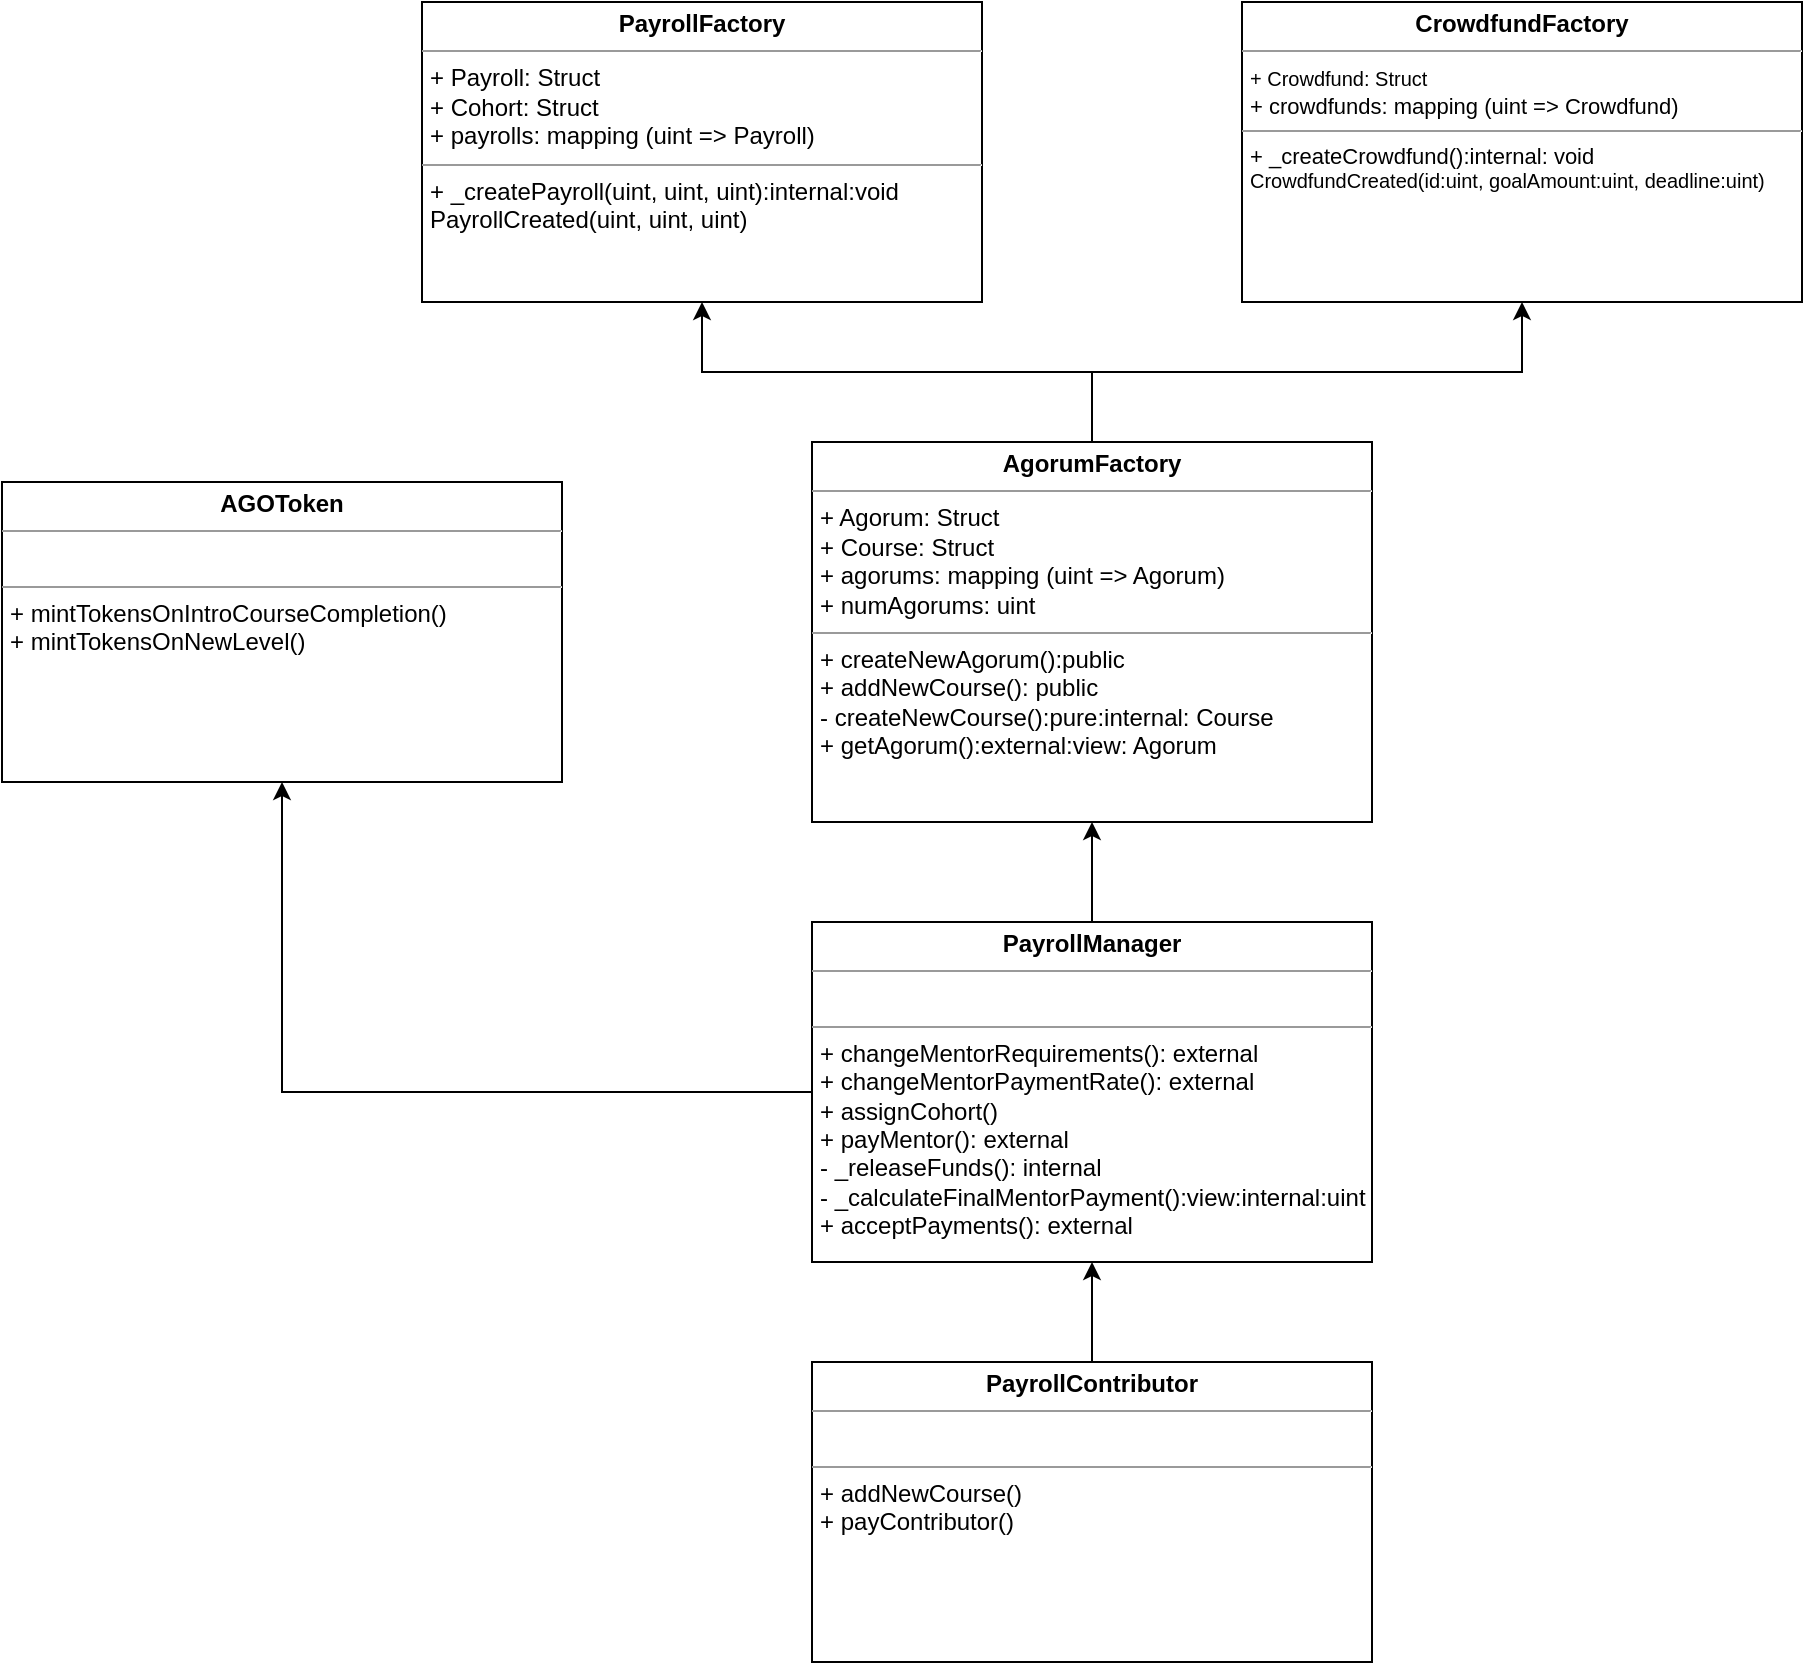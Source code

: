 <mxfile version="14.6.1" type="github">
  <diagram name="Page-1" id="e7e014a7-5840-1c2e-5031-d8a46d1fe8dd">
    <mxGraphModel dx="1635" dy="1000" grid="1" gridSize="10" guides="1" tooltips="1" connect="1" arrows="1" fold="1" page="1" pageScale="1" pageWidth="1169" pageHeight="826" background="none" math="0" shadow="0">
      <root>
        <mxCell id="0" />
        <mxCell id="1" parent="0" />
        <mxCell id="2CAdLDXCIrdc5IyM4cBc-42" value="&lt;p style=&quot;margin: 0px ; margin-top: 4px ; text-align: center&quot;&gt;&lt;b&gt;PayrollFactory&lt;/b&gt;&lt;/p&gt;&lt;hr size=&quot;1&quot;&gt;&lt;p style=&quot;margin: 0px ; margin-left: 4px&quot;&gt;+ Payroll: Struct&lt;/p&gt;&lt;p style=&quot;margin: 0px ; margin-left: 4px&quot;&gt;+ Cohort: Struct&lt;/p&gt;&lt;p style=&quot;margin: 0px ; margin-left: 4px&quot;&gt;+ payrolls: mapping (uint =&amp;gt; Payroll)&lt;/p&gt;&lt;hr size=&quot;1&quot;&gt;&lt;p style=&quot;margin: 0px ; margin-left: 4px&quot;&gt;+ _createPayroll(uint, uint, uint):internal:void&lt;/p&gt;&lt;p style=&quot;margin: 0px ; margin-left: 4px&quot;&gt;PayrollCreated(uint, uint, uint)&lt;/p&gt;" style="verticalAlign=top;align=left;overflow=fill;fontSize=12;fontFamily=Helvetica;html=1;" vertex="1" parent="1">
          <mxGeometry x="250" y="50" width="280" height="150" as="geometry" />
        </mxCell>
        <mxCell id="2CAdLDXCIrdc5IyM4cBc-43" value="&lt;p style=&quot;margin: 0px ; margin-top: 4px ; text-align: center&quot;&gt;&lt;b&gt;&lt;font style=&quot;font-size: 12px&quot;&gt;CrowdfundFactory&lt;/font&gt;&lt;/b&gt;&lt;/p&gt;&lt;hr size=&quot;1&quot;&gt;&lt;p style=&quot;margin: 0px ; margin-left: 4px&quot;&gt;&lt;font style=&quot;font-size: 10px&quot;&gt;+ Crowdfund: Struct&lt;/font&gt;&lt;/p&gt;&lt;p style=&quot;margin: 0px 0px 0px 4px ; font-size: 11px&quot;&gt;&lt;font style=&quot;font-size: 11px&quot;&gt;+ crowdfunds: mapping (uint =&amp;gt; Crowdfund)&lt;/font&gt;&lt;/p&gt;&lt;hr size=&quot;1&quot; style=&quot;font-size: 11px&quot;&gt;&lt;p style=&quot;margin: 0px 0px 0px 4px ; font-size: 11px&quot;&gt;&lt;font style=&quot;font-size: 11px&quot;&gt;+ _createCrowdfund():internal: void&lt;/font&gt;&lt;/p&gt;&lt;p style=&quot;margin: 0px 0px 0px 4px ; font-size: 10px&quot;&gt;&lt;font style=&quot;font-size: 10px&quot;&gt;CrowdfundCreated(id:uint, goalAmount:uint, deadlin&lt;/font&gt;&lt;font style=&quot;font-size: 10px&quot;&gt;e:uint)&lt;/font&gt;&lt;/p&gt;" style="verticalAlign=top;align=left;overflow=fill;fontSize=12;fontFamily=Helvetica;html=1;" vertex="1" parent="1">
          <mxGeometry x="660" y="50" width="280" height="150" as="geometry" />
        </mxCell>
        <mxCell id="2CAdLDXCIrdc5IyM4cBc-48" style="edgeStyle=orthogonalEdgeStyle;rounded=0;orthogonalLoop=1;jettySize=auto;html=1;entryX=0.5;entryY=1;entryDx=0;entryDy=0;" edge="1" parent="1" source="2CAdLDXCIrdc5IyM4cBc-44" target="2CAdLDXCIrdc5IyM4cBc-42">
          <mxGeometry relative="1" as="geometry" />
        </mxCell>
        <mxCell id="2CAdLDXCIrdc5IyM4cBc-49" style="edgeStyle=orthogonalEdgeStyle;rounded=0;orthogonalLoop=1;jettySize=auto;html=1;" edge="1" parent="1" source="2CAdLDXCIrdc5IyM4cBc-44" target="2CAdLDXCIrdc5IyM4cBc-43">
          <mxGeometry relative="1" as="geometry" />
        </mxCell>
        <mxCell id="2CAdLDXCIrdc5IyM4cBc-44" value="&lt;p style=&quot;margin: 0px ; margin-top: 4px ; text-align: center&quot;&gt;&lt;b&gt;AgorumFactory&lt;/b&gt;&lt;/p&gt;&lt;hr size=&quot;1&quot;&gt;&lt;p style=&quot;margin: 0px ; margin-left: 4px&quot;&gt;+ Agorum: Struct&lt;/p&gt;&lt;p style=&quot;margin: 0px ; margin-left: 4px&quot;&gt;+ Course: Struct&lt;/p&gt;&lt;p style=&quot;margin: 0px ; margin-left: 4px&quot;&gt;+ agorums: mapping (uint =&amp;gt; Agorum)&lt;/p&gt;&lt;p style=&quot;margin: 0px ; margin-left: 4px&quot;&gt;+ numAgorums: uint&lt;/p&gt;&lt;hr size=&quot;1&quot;&gt;&lt;p style=&quot;margin: 0px ; margin-left: 4px&quot;&gt;+ createNewAgorum():public&lt;/p&gt;&lt;p style=&quot;margin: 0px ; margin-left: 4px&quot;&gt;+ addNewCourse(): public&lt;/p&gt;&lt;p style=&quot;margin: 0px ; margin-left: 4px&quot;&gt;- createNewCourse():pure:internal: Course&lt;/p&gt;&lt;p style=&quot;margin: 0px ; margin-left: 4px&quot;&gt;+ getAgorum():external:view: Agorum&lt;/p&gt;" style="verticalAlign=top;align=left;overflow=fill;fontSize=12;fontFamily=Helvetica;html=1;" vertex="1" parent="1">
          <mxGeometry x="445" y="270" width="280" height="190" as="geometry" />
        </mxCell>
        <mxCell id="2CAdLDXCIrdc5IyM4cBc-50" style="edgeStyle=orthogonalEdgeStyle;rounded=0;orthogonalLoop=1;jettySize=auto;html=1;entryX=0.5;entryY=1;entryDx=0;entryDy=0;" edge="1" parent="1" source="2CAdLDXCIrdc5IyM4cBc-45" target="2CAdLDXCIrdc5IyM4cBc-44">
          <mxGeometry relative="1" as="geometry" />
        </mxCell>
        <mxCell id="2CAdLDXCIrdc5IyM4cBc-54" style="edgeStyle=orthogonalEdgeStyle;rounded=0;orthogonalLoop=1;jettySize=auto;html=1;entryX=0.5;entryY=1;entryDx=0;entryDy=0;" edge="1" parent="1" source="2CAdLDXCIrdc5IyM4cBc-45" target="2CAdLDXCIrdc5IyM4cBc-53">
          <mxGeometry relative="1" as="geometry" />
        </mxCell>
        <mxCell id="2CAdLDXCIrdc5IyM4cBc-45" value="&lt;p style=&quot;margin: 0px ; margin-top: 4px ; text-align: center&quot;&gt;&lt;b&gt;PayrollManager&lt;/b&gt;&lt;/p&gt;&lt;hr size=&quot;1&quot;&gt;&lt;p style=&quot;margin: 0px ; margin-left: 4px&quot;&gt;&lt;br&gt;&lt;/p&gt;&lt;hr size=&quot;1&quot;&gt;&lt;p style=&quot;margin: 0px ; margin-left: 4px&quot;&gt;+ changeMentorRequirements(): external&lt;/p&gt;&lt;p style=&quot;margin: 0px ; margin-left: 4px&quot;&gt;+ changeMentorPaymentRate(): external&lt;/p&gt;&lt;p style=&quot;margin: 0px ; margin-left: 4px&quot;&gt;+ assignCohort()&lt;/p&gt;&lt;p style=&quot;margin: 0px ; margin-left: 4px&quot;&gt;+ payMentor(): external&lt;/p&gt;&lt;p style=&quot;margin: 0px ; margin-left: 4px&quot;&gt;- _releaseFunds(): internal&lt;/p&gt;&lt;p style=&quot;margin: 0px ; margin-left: 4px&quot;&gt;- _calculateFinalMentorPayment():view:internal:uint&lt;/p&gt;&lt;p style=&quot;margin: 0px ; margin-left: 4px&quot;&gt;+ acceptPayments(): external&lt;/p&gt;" style="verticalAlign=top;align=left;overflow=fill;fontSize=12;fontFamily=Helvetica;html=1;" vertex="1" parent="1">
          <mxGeometry x="445" y="510" width="280" height="170" as="geometry" />
        </mxCell>
        <mxCell id="2CAdLDXCIrdc5IyM4cBc-51" style="edgeStyle=orthogonalEdgeStyle;rounded=0;orthogonalLoop=1;jettySize=auto;html=1;entryX=0.5;entryY=1;entryDx=0;entryDy=0;" edge="1" parent="1" source="2CAdLDXCIrdc5IyM4cBc-46" target="2CAdLDXCIrdc5IyM4cBc-45">
          <mxGeometry relative="1" as="geometry" />
        </mxCell>
        <mxCell id="2CAdLDXCIrdc5IyM4cBc-46" value="&lt;p style=&quot;margin: 0px ; margin-top: 4px ; text-align: center&quot;&gt;&lt;b&gt;PayrollContributor&lt;/b&gt;&lt;/p&gt;&lt;hr size=&quot;1&quot;&gt;&lt;p style=&quot;margin: 0px ; margin-left: 4px&quot;&gt;&lt;br&gt;&lt;/p&gt;&lt;hr size=&quot;1&quot;&gt;&lt;p style=&quot;margin: 0px ; margin-left: 4px&quot;&gt;+ addNewCourse()&lt;/p&gt;&lt;p style=&quot;margin: 0px ; margin-left: 4px&quot;&gt;+ payContributor()&lt;/p&gt;" style="verticalAlign=top;align=left;overflow=fill;fontSize=12;fontFamily=Helvetica;html=1;" vertex="1" parent="1">
          <mxGeometry x="445" y="730" width="280" height="150" as="geometry" />
        </mxCell>
        <mxCell id="2CAdLDXCIrdc5IyM4cBc-53" value="&lt;p style=&quot;margin: 0px ; margin-top: 4px ; text-align: center&quot;&gt;&lt;b&gt;AGOToken&lt;/b&gt;&lt;/p&gt;&lt;hr size=&quot;1&quot;&gt;&lt;p style=&quot;margin: 0px ; margin-left: 4px&quot;&gt;&lt;br&gt;&lt;/p&gt;&lt;hr size=&quot;1&quot;&gt;&lt;p style=&quot;margin: 0px ; margin-left: 4px&quot;&gt;+ mintTokensOnIntroCourseCompletion()&lt;/p&gt;&lt;p style=&quot;margin: 0px ; margin-left: 4px&quot;&gt;+ mintTokensOnNewLevel()&lt;/p&gt;" style="verticalAlign=top;align=left;overflow=fill;fontSize=12;fontFamily=Helvetica;html=1;" vertex="1" parent="1">
          <mxGeometry x="40" y="290" width="280" height="150" as="geometry" />
        </mxCell>
      </root>
    </mxGraphModel>
  </diagram>
</mxfile>
